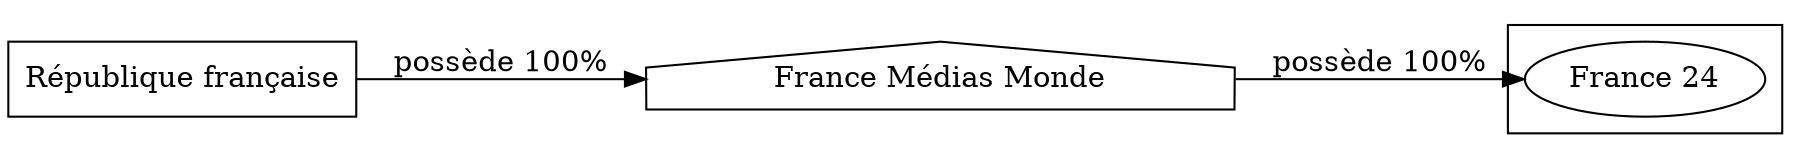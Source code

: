 digraph {
  rankdir=LR;
  subgraph roots {
    
      "republique-francaise-128"[label="République française" shape=box]
    
  }

  
    "france-medias-monde-133"[label="France Médias Monde" shape=house]
  

  subgraph clusterLeaves {
    
      "france-24-139"[label="France 24"]
    
  }

  
    "france-medias-monde-133" -> "france-24-139" [
      label="possède 100%"
    ]
  
    "republique-francaise-128" -> "france-medias-monde-133" [
      label="possède 100%"
    ]
  
}
